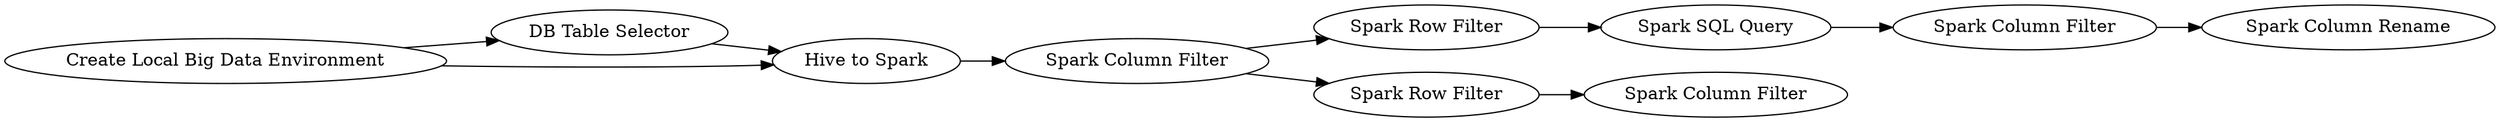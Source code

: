 digraph {
	212 [label="Create Local Big Data Environment"]
	230 [label="Spark SQL Query"]
	231 [label="Spark Column Filter"]
	232 [label="Spark Column Rename"]
	240 [label="Spark Column Filter"]
	241 [label="Spark Row Filter"]
	242 [label="Spark Row Filter"]
	244 [label="Spark Column Filter"]
	251 [label="DB Table Selector"]
	252 [label="Hive to Spark"]
	230 -> 231
	231 -> 232
	212 -> 252
	212 -> 251
	240 -> 241
	240 -> 242
	241 -> 230
	242 -> 244
	251 -> 252
	252 -> 240
	rankdir=LR
}
